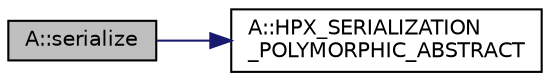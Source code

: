 digraph "A::serialize"
{
  edge [fontname="Helvetica",fontsize="10",labelfontname="Helvetica",labelfontsize="10"];
  node [fontname="Helvetica",fontsize="10",shape=record];
  rankdir="LR";
  Node3142 [label="A::serialize",height=0.2,width=0.4,color="black", fillcolor="grey75", style="filled", fontcolor="black"];
  Node3142 -> Node3143 [color="midnightblue",fontsize="10",style="solid",fontname="Helvetica"];
  Node3143 [label="A::HPX_SERIALIZATION\l_POLYMORPHIC_ABSTRACT",height=0.2,width=0.4,color="black", fillcolor="white", style="filled",URL="$d7/da0/struct_a.html#ad488c909b3c5d348d47a744d0fe3f313"];
}
